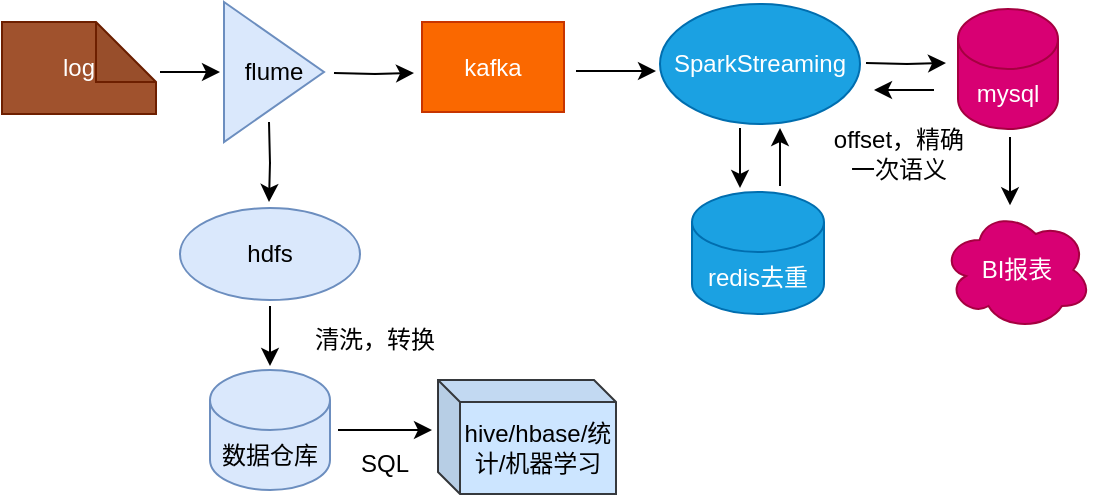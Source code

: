 <mxfile version="14.5.3" type="github">
  <diagram id="NYWSsR9mbPrkU6u2Gqjj" name="Page-1">
    <mxGraphModel dx="650" dy="467" grid="0" gridSize="10" guides="1" tooltips="1" connect="1" arrows="1" fold="1" page="1" pageScale="1" pageWidth="827" pageHeight="1169" math="0" shadow="0">
      <root>
        <mxCell id="0" />
        <mxCell id="1" parent="0" />
        <mxCell id="WMFtPknigPcWq87GCNKJ-4" style="edgeStyle=orthogonalEdgeStyle;rounded=0;orthogonalLoop=1;jettySize=auto;html=1;" edge="1" parent="1">
          <mxGeometry relative="1" as="geometry">
            <mxPoint x="268" y="155.5" as="targetPoint" />
            <mxPoint x="228" y="155.5" as="sourcePoint" />
          </mxGeometry>
        </mxCell>
        <mxCell id="WMFtPknigPcWq87GCNKJ-6" style="edgeStyle=orthogonalEdgeStyle;rounded=0;orthogonalLoop=1;jettySize=auto;html=1;" edge="1" parent="1">
          <mxGeometry relative="1" as="geometry">
            <mxPoint x="195.5" y="220" as="targetPoint" />
            <mxPoint x="195.5" y="180" as="sourcePoint" />
          </mxGeometry>
        </mxCell>
        <mxCell id="WMFtPknigPcWq87GCNKJ-12" style="edgeStyle=orthogonalEdgeStyle;rounded=0;orthogonalLoop=1;jettySize=auto;html=1;exitX=0;exitY=0;exitDx=80;exitDy=30;exitPerimeter=0;" edge="1" parent="1">
          <mxGeometry relative="1" as="geometry">
            <mxPoint x="171" y="155" as="targetPoint" />
            <mxPoint x="141" y="155" as="sourcePoint" />
          </mxGeometry>
        </mxCell>
        <mxCell id="WMFtPknigPcWq87GCNKJ-1" value="log" style="shape=note;whiteSpace=wrap;html=1;backgroundOutline=1;darkOpacity=0.05;fillColor=#a0522d;strokeColor=#6D1F00;fontColor=#ffffff;" vertex="1" parent="1">
          <mxGeometry x="62" y="130" width="77" height="46" as="geometry" />
        </mxCell>
        <mxCell id="WMFtPknigPcWq87GCNKJ-3" value="kafka" style="rounded=0;whiteSpace=wrap;html=1;fillColor=#fa6800;strokeColor=#C73500;fontColor=#ffffff;" vertex="1" parent="1">
          <mxGeometry x="272" y="130" width="71" height="45" as="geometry" />
        </mxCell>
        <mxCell id="WMFtPknigPcWq87GCNKJ-19" style="edgeStyle=orthogonalEdgeStyle;rounded=0;orthogonalLoop=1;jettySize=auto;html=1;exitX=0.5;exitY=1;exitDx=0;exitDy=0;" edge="1" parent="1">
          <mxGeometry relative="1" as="geometry">
            <mxPoint x="196" y="302" as="targetPoint" />
            <mxPoint x="196" y="272" as="sourcePoint" />
          </mxGeometry>
        </mxCell>
        <mxCell id="WMFtPknigPcWq87GCNKJ-5" value="hdfs" style="ellipse;whiteSpace=wrap;html=1;fillColor=#dae8fc;strokeColor=#6c8ebf;" vertex="1" parent="1">
          <mxGeometry x="151" y="223" width="90" height="46" as="geometry" />
        </mxCell>
        <mxCell id="WMFtPknigPcWq87GCNKJ-14" style="edgeStyle=orthogonalEdgeStyle;rounded=0;orthogonalLoop=1;jettySize=auto;html=1;exitX=0.5;exitY=1;exitDx=0;exitDy=0;" edge="1" parent="1">
          <mxGeometry relative="1" as="geometry">
            <mxPoint x="431" y="213" as="targetPoint" />
            <mxPoint x="431" y="183" as="sourcePoint" />
          </mxGeometry>
        </mxCell>
        <mxCell id="WMFtPknigPcWq87GCNKJ-17" style="edgeStyle=orthogonalEdgeStyle;rounded=0;orthogonalLoop=1;jettySize=auto;html=1;exitX=1;exitY=0.5;exitDx=0;exitDy=0;" edge="1" parent="1">
          <mxGeometry relative="1" as="geometry">
            <mxPoint x="534" y="150.5" as="targetPoint" />
            <mxPoint x="494" y="150.5" as="sourcePoint" />
          </mxGeometry>
        </mxCell>
        <mxCell id="WMFtPknigPcWq87GCNKJ-7" value="SparkStreaming" style="ellipse;whiteSpace=wrap;html=1;fillColor=#1ba1e2;strokeColor=#006EAF;fontColor=#ffffff;" vertex="1" parent="1">
          <mxGeometry x="391" y="121" width="100" height="60" as="geometry" />
        </mxCell>
        <mxCell id="WMFtPknigPcWq87GCNKJ-10" style="edgeStyle=orthogonalEdgeStyle;rounded=0;orthogonalLoop=1;jettySize=auto;html=1;" edge="1" parent="1">
          <mxGeometry relative="1" as="geometry">
            <mxPoint x="389" y="154.5" as="targetPoint" />
            <mxPoint x="349" y="154.5" as="sourcePoint" />
            <Array as="points">
              <mxPoint x="359" y="155" />
              <mxPoint x="359" y="155" />
            </Array>
          </mxGeometry>
        </mxCell>
        <mxCell id="WMFtPknigPcWq87GCNKJ-11" value="flume" style="triangle;whiteSpace=wrap;html=1;fillColor=#dae8fc;strokeColor=#6c8ebf;" vertex="1" parent="1">
          <mxGeometry x="173" y="120" width="50" height="70" as="geometry" />
        </mxCell>
        <mxCell id="WMFtPknigPcWq87GCNKJ-15" style="edgeStyle=orthogonalEdgeStyle;rounded=0;orthogonalLoop=1;jettySize=auto;html=1;exitX=0.5;exitY=0;exitDx=0;exitDy=0;exitPerimeter=0;" edge="1" parent="1">
          <mxGeometry relative="1" as="geometry">
            <mxPoint x="451" y="183" as="targetPoint" />
            <mxPoint x="451" y="212" as="sourcePoint" />
          </mxGeometry>
        </mxCell>
        <mxCell id="WMFtPknigPcWq87GCNKJ-13" value="redis去重" style="shape=cylinder3;whiteSpace=wrap;html=1;boundedLbl=1;backgroundOutline=1;size=15;fillColor=#1ba1e2;strokeColor=#006EAF;fontColor=#ffffff;" vertex="1" parent="1">
          <mxGeometry x="407" y="215" width="66" height="61" as="geometry" />
        </mxCell>
        <mxCell id="WMFtPknigPcWq87GCNKJ-22" style="edgeStyle=orthogonalEdgeStyle;rounded=0;orthogonalLoop=1;jettySize=auto;html=1;exitX=0;exitY=0.5;exitDx=0;exitDy=0;exitPerimeter=0;" edge="1" parent="1">
          <mxGeometry relative="1" as="geometry">
            <mxPoint x="498" y="164.5" as="targetPoint" />
            <mxPoint x="528" y="164" as="sourcePoint" />
          </mxGeometry>
        </mxCell>
        <mxCell id="WMFtPknigPcWq87GCNKJ-29" style="edgeStyle=orthogonalEdgeStyle;rounded=0;orthogonalLoop=1;jettySize=auto;html=1;exitX=0.5;exitY=1;exitDx=0;exitDy=0;exitPerimeter=0;" edge="1" parent="1">
          <mxGeometry relative="1" as="geometry">
            <mxPoint x="566" y="221.667" as="targetPoint" />
            <mxPoint x="566" y="187.5" as="sourcePoint" />
          </mxGeometry>
        </mxCell>
        <mxCell id="WMFtPknigPcWq87GCNKJ-16" value="mysql" style="shape=cylinder3;whiteSpace=wrap;html=1;boundedLbl=1;backgroundOutline=1;size=15;fillColor=#d80073;strokeColor=#A50040;fontColor=#ffffff;" vertex="1" parent="1">
          <mxGeometry x="540" y="123.5" width="50" height="60" as="geometry" />
        </mxCell>
        <mxCell id="WMFtPknigPcWq87GCNKJ-26" style="edgeStyle=orthogonalEdgeStyle;rounded=0;orthogonalLoop=1;jettySize=auto;html=1;exitX=1;exitY=0.5;exitDx=0;exitDy=0;exitPerimeter=0;" edge="1" parent="1">
          <mxGeometry relative="1" as="geometry">
            <mxPoint x="277.0" y="334" as="targetPoint" />
            <mxPoint x="230" y="334" as="sourcePoint" />
          </mxGeometry>
        </mxCell>
        <mxCell id="WMFtPknigPcWq87GCNKJ-18" value="数据仓库" style="shape=cylinder3;whiteSpace=wrap;html=1;boundedLbl=1;backgroundOutline=1;size=15;fillColor=#dae8fc;strokeColor=#6c8ebf;" vertex="1" parent="1">
          <mxGeometry x="166" y="304" width="60" height="60" as="geometry" />
        </mxCell>
        <mxCell id="WMFtPknigPcWq87GCNKJ-20" value="清洗，转换" style="rounded=0;whiteSpace=wrap;html=1;fillColor=#FFFFFF;strokeColor=#FFFFFF;" vertex="1" parent="1">
          <mxGeometry x="211" y="274" width="75" height="30" as="geometry" />
        </mxCell>
        <mxCell id="WMFtPknigPcWq87GCNKJ-23" value="offset，精确一次语义" style="rounded=0;whiteSpace=wrap;html=1;fillColor=#FFFFFF;strokeColor=#FFFFFF;" vertex="1" parent="1">
          <mxGeometry x="473" y="181" width="75" height="30" as="geometry" />
        </mxCell>
        <mxCell id="WMFtPknigPcWq87GCNKJ-24" value="hive/hbase/统计/机器学习" style="shape=cube;whiteSpace=wrap;html=1;boundedLbl=1;backgroundOutline=1;darkOpacity=0.05;darkOpacity2=0.1;strokeColor=#36393d;fillColor=#cce5ff;size=11;" vertex="1" parent="1">
          <mxGeometry x="280" y="309" width="89" height="57" as="geometry" />
        </mxCell>
        <mxCell id="WMFtPknigPcWq87GCNKJ-27" value="SQL" style="rounded=0;whiteSpace=wrap;html=1;fillColor=#FFFFFF;strokeColor=#FFFFFF;" vertex="1" parent="1">
          <mxGeometry x="229" y="340" width="49" height="21" as="geometry" />
        </mxCell>
        <mxCell id="WMFtPknigPcWq87GCNKJ-28" value="BI报表" style="ellipse;shape=cloud;whiteSpace=wrap;html=1;strokeColor=#A50040;fillColor=#d80073;fontColor=#ffffff;" vertex="1" parent="1">
          <mxGeometry x="532" y="224" width="75" height="60" as="geometry" />
        </mxCell>
      </root>
    </mxGraphModel>
  </diagram>
</mxfile>
